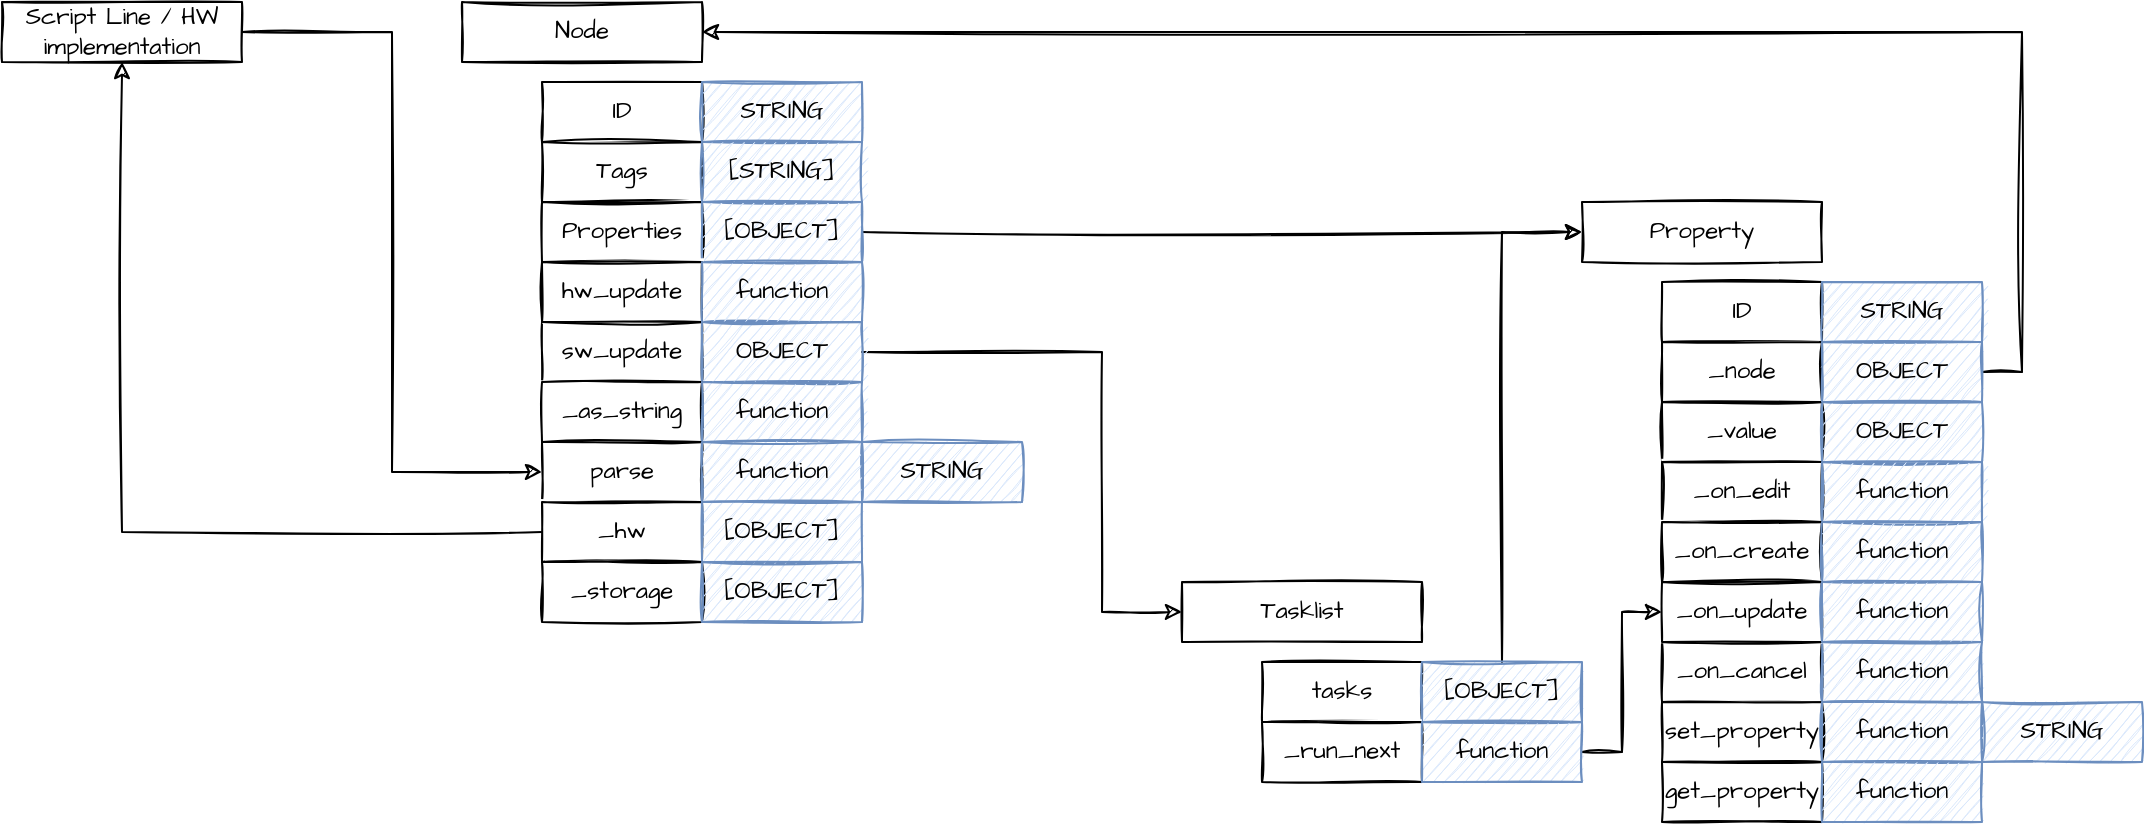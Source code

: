 <mxfile version="16.2.0" type="github">
  <diagram id="UTL9oAtbc97huWoyyTnZ" name="Page-1">
    <mxGraphModel dx="2516" dy="609" grid="1" gridSize="10" guides="1" tooltips="1" connect="1" arrows="1" fold="1" page="1" pageScale="1" pageWidth="850" pageHeight="1100" math="0" shadow="0">
      <root>
        <mxCell id="0" />
        <mxCell id="1" parent="0" />
        <mxCell id="6gGuHzRQzGazjfxGGEVp-1" value="Node" style="rounded=0;whiteSpace=wrap;html=1;sketch=1;fontFamily=Architects Daughter;fontSource=https%3A%2F%2Ffonts.googleapis.com%2Fcss%3Ffamily%3DArchitects%2BDaughter;" vertex="1" parent="1">
          <mxGeometry x="40" y="280" width="120" height="30" as="geometry" />
        </mxCell>
        <mxCell id="6gGuHzRQzGazjfxGGEVp-3" value="ID" style="rounded=0;whiteSpace=wrap;html=1;sketch=1;fontFamily=Architects Daughter;fontSource=https%3A%2F%2Ffonts.googleapis.com%2Fcss%3Ffamily%3DArchitects%2BDaughter;" vertex="1" parent="1">
          <mxGeometry x="80" y="320" width="80" height="30" as="geometry" />
        </mxCell>
        <mxCell id="6gGuHzRQzGazjfxGGEVp-4" value="Tags" style="rounded=0;whiteSpace=wrap;html=1;sketch=1;fontFamily=Architects Daughter;fontSource=https%3A%2F%2Ffonts.googleapis.com%2Fcss%3Ffamily%3DArchitects%2BDaughter;" vertex="1" parent="1">
          <mxGeometry x="80" y="350" width="80" height="30" as="geometry" />
        </mxCell>
        <mxCell id="6gGuHzRQzGazjfxGGEVp-5" value="Properties" style="rounded=0;whiteSpace=wrap;html=1;sketch=1;fontFamily=Architects Daughter;fontSource=https%3A%2F%2Ffonts.googleapis.com%2Fcss%3Ffamily%3DArchitects%2BDaughter;" vertex="1" parent="1">
          <mxGeometry x="80" y="380" width="80" height="30" as="geometry" />
        </mxCell>
        <mxCell id="6gGuHzRQzGazjfxGGEVp-6" value="STRING" style="rounded=0;whiteSpace=wrap;html=1;sketch=1;fontFamily=Architects Daughter;fontSource=https%3A%2F%2Ffonts.googleapis.com%2Fcss%3Ffamily%3DArchitects%2BDaughter;fillColor=#dae8fc;strokeColor=#6c8ebf;" vertex="1" parent="1">
          <mxGeometry x="160" y="320" width="80" height="30" as="geometry" />
        </mxCell>
        <mxCell id="6gGuHzRQzGazjfxGGEVp-7" value="[STRING]" style="rounded=0;whiteSpace=wrap;html=1;sketch=1;fontFamily=Architects Daughter;fontSource=https%3A%2F%2Ffonts.googleapis.com%2Fcss%3Ffamily%3DArchitects%2BDaughter;fillColor=#dae8fc;strokeColor=#6c8ebf;" vertex="1" parent="1">
          <mxGeometry x="160" y="350" width="80" height="30" as="geometry" />
        </mxCell>
        <mxCell id="6gGuHzRQzGazjfxGGEVp-16" style="edgeStyle=orthogonalEdgeStyle;rounded=0;orthogonalLoop=1;jettySize=auto;html=1;entryX=0;entryY=0.5;entryDx=0;entryDy=0;sketch=1;" edge="1" parent="1" source="6gGuHzRQzGazjfxGGEVp-8" target="6gGuHzRQzGazjfxGGEVp-9">
          <mxGeometry relative="1" as="geometry" />
        </mxCell>
        <mxCell id="6gGuHzRQzGazjfxGGEVp-8" value="[OBJECT]" style="rounded=0;whiteSpace=wrap;html=1;sketch=1;fontFamily=Architects Daughter;fontSource=https%3A%2F%2Ffonts.googleapis.com%2Fcss%3Ffamily%3DArchitects%2BDaughter;fillColor=#dae8fc;strokeColor=#6c8ebf;" vertex="1" parent="1">
          <mxGeometry x="160" y="380" width="80" height="30" as="geometry" />
        </mxCell>
        <mxCell id="6gGuHzRQzGazjfxGGEVp-9" value="Property" style="rounded=0;whiteSpace=wrap;html=1;sketch=1;fontFamily=Architects Daughter;fontSource=https%3A%2F%2Ffonts.googleapis.com%2Fcss%3Ffamily%3DArchitects%2BDaughter;" vertex="1" parent="1">
          <mxGeometry x="600" y="380" width="120" height="30" as="geometry" />
        </mxCell>
        <mxCell id="6gGuHzRQzGazjfxGGEVp-10" value="ID" style="rounded=0;whiteSpace=wrap;html=1;sketch=1;fontFamily=Architects Daughter;fontSource=https%3A%2F%2Ffonts.googleapis.com%2Fcss%3Ffamily%3DArchitects%2BDaughter;" vertex="1" parent="1">
          <mxGeometry x="640" y="420" width="80" height="30" as="geometry" />
        </mxCell>
        <mxCell id="6gGuHzRQzGazjfxGGEVp-12" value="_value" style="rounded=0;whiteSpace=wrap;html=1;sketch=1;fontFamily=Architects Daughter;fontSource=https%3A%2F%2Ffonts.googleapis.com%2Fcss%3Ffamily%3DArchitects%2BDaughter;" vertex="1" parent="1">
          <mxGeometry x="640" y="480" width="80" height="30" as="geometry" />
        </mxCell>
        <mxCell id="6gGuHzRQzGazjfxGGEVp-13" value="STRING" style="rounded=0;whiteSpace=wrap;html=1;sketch=1;fontFamily=Architects Daughter;fontSource=https%3A%2F%2Ffonts.googleapis.com%2Fcss%3Ffamily%3DArchitects%2BDaughter;fillColor=#dae8fc;strokeColor=#6c8ebf;" vertex="1" parent="1">
          <mxGeometry x="720" y="420" width="80" height="30" as="geometry" />
        </mxCell>
        <mxCell id="6gGuHzRQzGazjfxGGEVp-15" value="OBJECT" style="rounded=0;whiteSpace=wrap;html=1;sketch=1;fontFamily=Architects Daughter;fontSource=https%3A%2F%2Ffonts.googleapis.com%2Fcss%3Ffamily%3DArchitects%2BDaughter;fillColor=#dae8fc;strokeColor=#6c8ebf;" vertex="1" parent="1">
          <mxGeometry x="720" y="480" width="80" height="30" as="geometry" />
        </mxCell>
        <mxCell id="6gGuHzRQzGazjfxGGEVp-17" value="_on_edit" style="rounded=0;whiteSpace=wrap;html=1;sketch=1;fontFamily=Architects Daughter;fontSource=https%3A%2F%2Ffonts.googleapis.com%2Fcss%3Ffamily%3DArchitects%2BDaughter;" vertex="1" parent="1">
          <mxGeometry x="640" y="510" width="80" height="30" as="geometry" />
        </mxCell>
        <mxCell id="6gGuHzRQzGazjfxGGEVp-18" value="function" style="rounded=0;whiteSpace=wrap;html=1;sketch=1;fontFamily=Architects Daughter;fontSource=https%3A%2F%2Ffonts.googleapis.com%2Fcss%3Ffamily%3DArchitects%2BDaughter;fillColor=#dae8fc;strokeColor=#6c8ebf;" vertex="1" parent="1">
          <mxGeometry x="720" y="510" width="80" height="30" as="geometry" />
        </mxCell>
        <mxCell id="6gGuHzRQzGazjfxGGEVp-19" value="_on_create" style="rounded=0;whiteSpace=wrap;html=1;sketch=1;fontFamily=Architects Daughter;fontSource=https%3A%2F%2Ffonts.googleapis.com%2Fcss%3Ffamily%3DArchitects%2BDaughter;" vertex="1" parent="1">
          <mxGeometry x="640" y="540" width="80" height="30" as="geometry" />
        </mxCell>
        <mxCell id="6gGuHzRQzGazjfxGGEVp-20" value="function" style="rounded=0;whiteSpace=wrap;html=1;sketch=1;fontFamily=Architects Daughter;fontSource=https%3A%2F%2Ffonts.googleapis.com%2Fcss%3Ffamily%3DArchitects%2BDaughter;fillColor=#dae8fc;strokeColor=#6c8ebf;" vertex="1" parent="1">
          <mxGeometry x="720" y="540" width="80" height="30" as="geometry" />
        </mxCell>
        <mxCell id="6gGuHzRQzGazjfxGGEVp-21" value="_on_cancel" style="rounded=0;whiteSpace=wrap;html=1;sketch=1;fontFamily=Architects Daughter;fontSource=https%3A%2F%2Ffonts.googleapis.com%2Fcss%3Ffamily%3DArchitects%2BDaughter;" vertex="1" parent="1">
          <mxGeometry x="640" y="600" width="80" height="30" as="geometry" />
        </mxCell>
        <mxCell id="6gGuHzRQzGazjfxGGEVp-22" value="function" style="rounded=0;whiteSpace=wrap;html=1;sketch=1;fontFamily=Architects Daughter;fontSource=https%3A%2F%2Ffonts.googleapis.com%2Fcss%3Ffamily%3DArchitects%2BDaughter;fillColor=#dae8fc;strokeColor=#6c8ebf;" vertex="1" parent="1">
          <mxGeometry x="720" y="600" width="80" height="30" as="geometry" />
        </mxCell>
        <mxCell id="6gGuHzRQzGazjfxGGEVp-23" value="set_property" style="rounded=0;whiteSpace=wrap;html=1;sketch=1;fontFamily=Architects Daughter;fontSource=https%3A%2F%2Ffonts.googleapis.com%2Fcss%3Ffamily%3DArchitects%2BDaughter;" vertex="1" parent="1">
          <mxGeometry x="640" y="630" width="80" height="30" as="geometry" />
        </mxCell>
        <mxCell id="6gGuHzRQzGazjfxGGEVp-24" value="function" style="rounded=0;whiteSpace=wrap;html=1;sketch=1;fontFamily=Architects Daughter;fontSource=https%3A%2F%2Ffonts.googleapis.com%2Fcss%3Ffamily%3DArchitects%2BDaughter;fillColor=#dae8fc;strokeColor=#6c8ebf;" vertex="1" parent="1">
          <mxGeometry x="720" y="630" width="80" height="30" as="geometry" />
        </mxCell>
        <mxCell id="6gGuHzRQzGazjfxGGEVp-25" value="STRING" style="rounded=0;whiteSpace=wrap;html=1;sketch=1;fontFamily=Architects Daughter;fontSource=https%3A%2F%2Ffonts.googleapis.com%2Fcss%3Ffamily%3DArchitects%2BDaughter;fillColor=#dae8fc;strokeColor=#6c8ebf;" vertex="1" parent="1">
          <mxGeometry x="800" y="630" width="80" height="30" as="geometry" />
        </mxCell>
        <mxCell id="6gGuHzRQzGazjfxGGEVp-26" value="get_property" style="rounded=0;whiteSpace=wrap;html=1;sketch=1;fontFamily=Architects Daughter;fontSource=https%3A%2F%2Ffonts.googleapis.com%2Fcss%3Ffamily%3DArchitects%2BDaughter;" vertex="1" parent="1">
          <mxGeometry x="640" y="660" width="80" height="30" as="geometry" />
        </mxCell>
        <mxCell id="6gGuHzRQzGazjfxGGEVp-27" value="function" style="rounded=0;whiteSpace=wrap;html=1;sketch=1;fontFamily=Architects Daughter;fontSource=https%3A%2F%2Ffonts.googleapis.com%2Fcss%3Ffamily%3DArchitects%2BDaughter;fillColor=#dae8fc;strokeColor=#6c8ebf;" vertex="1" parent="1">
          <mxGeometry x="720" y="660" width="80" height="30" as="geometry" />
        </mxCell>
        <mxCell id="6gGuHzRQzGazjfxGGEVp-28" value="sw_update" style="rounded=0;whiteSpace=wrap;html=1;sketch=1;fontFamily=Architects Daughter;fontSource=https%3A%2F%2Ffonts.googleapis.com%2Fcss%3Ffamily%3DArchitects%2BDaughter;" vertex="1" parent="1">
          <mxGeometry x="80" y="440" width="80" height="30" as="geometry" />
        </mxCell>
        <mxCell id="6gGuHzRQzGazjfxGGEVp-29" value="hw_update" style="rounded=0;whiteSpace=wrap;html=1;sketch=1;fontFamily=Architects Daughter;fontSource=https%3A%2F%2Ffonts.googleapis.com%2Fcss%3Ffamily%3DArchitects%2BDaughter;" vertex="1" parent="1">
          <mxGeometry x="80" y="410" width="80" height="30" as="geometry" />
        </mxCell>
        <mxCell id="6gGuHzRQzGazjfxGGEVp-42" style="edgeStyle=orthogonalEdgeStyle;rounded=0;sketch=1;orthogonalLoop=1;jettySize=auto;html=1;entryX=0;entryY=0.5;entryDx=0;entryDy=0;exitX=1;exitY=0.5;exitDx=0;exitDy=0;" edge="1" parent="1" source="6gGuHzRQzGazjfxGGEVp-44" target="6gGuHzRQzGazjfxGGEVp-35">
          <mxGeometry relative="1" as="geometry">
            <mxPoint x="320" y="485" as="sourcePoint" />
            <Array as="points">
              <mxPoint x="360" y="455" />
              <mxPoint x="360" y="585" />
            </Array>
          </mxGeometry>
        </mxCell>
        <mxCell id="6gGuHzRQzGazjfxGGEVp-32" value="_on_update" style="rounded=0;whiteSpace=wrap;html=1;sketch=1;fontFamily=Architects Daughter;fontSource=https%3A%2F%2Ffonts.googleapis.com%2Fcss%3Ffamily%3DArchitects%2BDaughter;" vertex="1" parent="1">
          <mxGeometry x="640" y="570" width="80" height="30" as="geometry" />
        </mxCell>
        <mxCell id="6gGuHzRQzGazjfxGGEVp-33" value="function" style="rounded=0;whiteSpace=wrap;html=1;sketch=1;fontFamily=Architects Daughter;fontSource=https%3A%2F%2Ffonts.googleapis.com%2Fcss%3Ffamily%3DArchitects%2BDaughter;fillColor=#dae8fc;strokeColor=#6c8ebf;" vertex="1" parent="1">
          <mxGeometry x="720" y="570" width="80" height="30" as="geometry" />
        </mxCell>
        <mxCell id="6gGuHzRQzGazjfxGGEVp-35" value="Tasklist" style="rounded=0;whiteSpace=wrap;html=1;sketch=1;fontFamily=Architects Daughter;fontSource=https%3A%2F%2Ffonts.googleapis.com%2Fcss%3Ffamily%3DArchitects%2BDaughter;" vertex="1" parent="1">
          <mxGeometry x="400" y="570" width="120" height="30" as="geometry" />
        </mxCell>
        <mxCell id="6gGuHzRQzGazjfxGGEVp-38" value="tasks" style="rounded=0;whiteSpace=wrap;html=1;sketch=1;fontFamily=Architects Daughter;fontSource=https%3A%2F%2Ffonts.googleapis.com%2Fcss%3Ffamily%3DArchitects%2BDaughter;" vertex="1" parent="1">
          <mxGeometry x="440" y="610" width="80" height="30" as="geometry" />
        </mxCell>
        <mxCell id="6gGuHzRQzGazjfxGGEVp-47" style="edgeStyle=orthogonalEdgeStyle;rounded=0;sketch=1;orthogonalLoop=1;jettySize=auto;html=1;entryX=0;entryY=0.5;entryDx=0;entryDy=0;" edge="1" parent="1" source="6gGuHzRQzGazjfxGGEVp-41" target="6gGuHzRQzGazjfxGGEVp-9">
          <mxGeometry relative="1" as="geometry" />
        </mxCell>
        <mxCell id="6gGuHzRQzGazjfxGGEVp-41" value="[OBJECT]" style="rounded=0;whiteSpace=wrap;html=1;sketch=1;fontFamily=Architects Daughter;fontSource=https%3A%2F%2Ffonts.googleapis.com%2Fcss%3Ffamily%3DArchitects%2BDaughter;fillColor=#dae8fc;strokeColor=#6c8ebf;" vertex="1" parent="1">
          <mxGeometry x="520" y="610" width="80" height="30" as="geometry" />
        </mxCell>
        <mxCell id="6gGuHzRQzGazjfxGGEVp-44" value="OBJECT" style="rounded=0;whiteSpace=wrap;html=1;sketch=1;fontFamily=Architects Daughter;fontSource=https%3A%2F%2Ffonts.googleapis.com%2Fcss%3Ffamily%3DArchitects%2BDaughter;fillColor=#dae8fc;strokeColor=#6c8ebf;" vertex="1" parent="1">
          <mxGeometry x="160" y="440" width="80" height="30" as="geometry" />
        </mxCell>
        <mxCell id="6gGuHzRQzGazjfxGGEVp-48" value="_run_next" style="rounded=0;whiteSpace=wrap;html=1;sketch=1;fontFamily=Architects Daughter;fontSource=https%3A%2F%2Ffonts.googleapis.com%2Fcss%3Ffamily%3DArchitects%2BDaughter;" vertex="1" parent="1">
          <mxGeometry x="440" y="640" width="80" height="30" as="geometry" />
        </mxCell>
        <mxCell id="6gGuHzRQzGazjfxGGEVp-70" style="edgeStyle=orthogonalEdgeStyle;rounded=0;sketch=1;orthogonalLoop=1;jettySize=auto;html=1;entryX=0;entryY=0.5;entryDx=0;entryDy=0;" edge="1" parent="1" source="6gGuHzRQzGazjfxGGEVp-49" target="6gGuHzRQzGazjfxGGEVp-32">
          <mxGeometry relative="1" as="geometry" />
        </mxCell>
        <mxCell id="6gGuHzRQzGazjfxGGEVp-49" value="function" style="rounded=0;whiteSpace=wrap;html=1;sketch=1;fontFamily=Architects Daughter;fontSource=https%3A%2F%2Ffonts.googleapis.com%2Fcss%3Ffamily%3DArchitects%2BDaughter;fillColor=#dae8fc;strokeColor=#6c8ebf;" vertex="1" parent="1">
          <mxGeometry x="520" y="640" width="80" height="30" as="geometry" />
        </mxCell>
        <mxCell id="6gGuHzRQzGazjfxGGEVp-50" value="_as_string" style="rounded=0;whiteSpace=wrap;html=1;sketch=1;fontFamily=Architects Daughter;fontSource=https%3A%2F%2Ffonts.googleapis.com%2Fcss%3Ffamily%3DArchitects%2BDaughter;" vertex="1" parent="1">
          <mxGeometry x="80" y="470" width="80" height="30" as="geometry" />
        </mxCell>
        <mxCell id="6gGuHzRQzGazjfxGGEVp-52" value="function" style="rounded=0;whiteSpace=wrap;html=1;sketch=1;fontFamily=Architects Daughter;fontSource=https%3A%2F%2Ffonts.googleapis.com%2Fcss%3Ffamily%3DArchitects%2BDaughter;fillColor=#dae8fc;strokeColor=#6c8ebf;" vertex="1" parent="1">
          <mxGeometry x="160" y="470" width="80" height="30" as="geometry" />
        </mxCell>
        <mxCell id="6gGuHzRQzGazjfxGGEVp-56" value="function" style="rounded=0;whiteSpace=wrap;html=1;sketch=1;fontFamily=Architects Daughter;fontSource=https%3A%2F%2Ffonts.googleapis.com%2Fcss%3Ffamily%3DArchitects%2BDaughter;fillColor=#dae8fc;strokeColor=#6c8ebf;" vertex="1" parent="1">
          <mxGeometry x="160" y="410" width="80" height="30" as="geometry" />
        </mxCell>
        <mxCell id="6gGuHzRQzGazjfxGGEVp-57" value="parse" style="rounded=0;whiteSpace=wrap;html=1;sketch=1;fontFamily=Architects Daughter;fontSource=https%3A%2F%2Ffonts.googleapis.com%2Fcss%3Ffamily%3DArchitects%2BDaughter;" vertex="1" parent="1">
          <mxGeometry x="80" y="500" width="80" height="30" as="geometry" />
        </mxCell>
        <mxCell id="6gGuHzRQzGazjfxGGEVp-58" value="STRING" style="rounded=0;whiteSpace=wrap;html=1;sketch=1;fontFamily=Architects Daughter;fontSource=https%3A%2F%2Ffonts.googleapis.com%2Fcss%3Ffamily%3DArchitects%2BDaughter;fillColor=#dae8fc;strokeColor=#6c8ebf;" vertex="1" parent="1">
          <mxGeometry x="240" y="500" width="80" height="30" as="geometry" />
        </mxCell>
        <mxCell id="6gGuHzRQzGazjfxGGEVp-60" style="edgeStyle=orthogonalEdgeStyle;rounded=0;sketch=1;orthogonalLoop=1;jettySize=auto;html=1;entryX=0;entryY=0.5;entryDx=0;entryDy=0;" edge="1" parent="1" source="6gGuHzRQzGazjfxGGEVp-59" target="6gGuHzRQzGazjfxGGEVp-57">
          <mxGeometry relative="1" as="geometry" />
        </mxCell>
        <mxCell id="6gGuHzRQzGazjfxGGEVp-59" value="Script Line / HW implementation" style="rounded=0;whiteSpace=wrap;html=1;sketch=1;fontFamily=Architects Daughter;fontSource=https%3A%2F%2Ffonts.googleapis.com%2Fcss%3Ffamily%3DArchitects%2BDaughter;" vertex="1" parent="1">
          <mxGeometry x="-190" y="280" width="120" height="30" as="geometry" />
        </mxCell>
        <mxCell id="6gGuHzRQzGazjfxGGEVp-62" style="edgeStyle=orthogonalEdgeStyle;rounded=0;sketch=1;orthogonalLoop=1;jettySize=auto;html=1;" edge="1" parent="1" source="6gGuHzRQzGazjfxGGEVp-61" target="6gGuHzRQzGazjfxGGEVp-59">
          <mxGeometry relative="1" as="geometry" />
        </mxCell>
        <mxCell id="6gGuHzRQzGazjfxGGEVp-61" value="_hw" style="rounded=0;whiteSpace=wrap;html=1;sketch=1;fontFamily=Architects Daughter;fontSource=https%3A%2F%2Ffonts.googleapis.com%2Fcss%3Ffamily%3DArchitects%2BDaughter;" vertex="1" parent="1">
          <mxGeometry x="80" y="530" width="80" height="30" as="geometry" />
        </mxCell>
        <mxCell id="6gGuHzRQzGazjfxGGEVp-63" value="function" style="rounded=0;whiteSpace=wrap;html=1;sketch=1;fontFamily=Architects Daughter;fontSource=https%3A%2F%2Ffonts.googleapis.com%2Fcss%3Ffamily%3DArchitects%2BDaughter;fillColor=#dae8fc;strokeColor=#6c8ebf;" vertex="1" parent="1">
          <mxGeometry x="160" y="500" width="80" height="30" as="geometry" />
        </mxCell>
        <mxCell id="6gGuHzRQzGazjfxGGEVp-64" value="[OBJECT]" style="rounded=0;whiteSpace=wrap;html=1;sketch=1;fontFamily=Architects Daughter;fontSource=https%3A%2F%2Ffonts.googleapis.com%2Fcss%3Ffamily%3DArchitects%2BDaughter;fillColor=#dae8fc;strokeColor=#6c8ebf;" vertex="1" parent="1">
          <mxGeometry x="160" y="530" width="80" height="30" as="geometry" />
        </mxCell>
        <mxCell id="6gGuHzRQzGazjfxGGEVp-65" value="_node" style="rounded=0;whiteSpace=wrap;html=1;sketch=1;fontFamily=Architects Daughter;fontSource=https%3A%2F%2Ffonts.googleapis.com%2Fcss%3Ffamily%3DArchitects%2BDaughter;" vertex="1" parent="1">
          <mxGeometry x="640" y="450" width="80" height="30" as="geometry" />
        </mxCell>
        <mxCell id="6gGuHzRQzGazjfxGGEVp-67" style="edgeStyle=orthogonalEdgeStyle;rounded=0;sketch=1;orthogonalLoop=1;jettySize=auto;html=1;entryX=1;entryY=0.5;entryDx=0;entryDy=0;" edge="1" parent="1" source="6gGuHzRQzGazjfxGGEVp-66" target="6gGuHzRQzGazjfxGGEVp-1">
          <mxGeometry relative="1" as="geometry">
            <Array as="points">
              <mxPoint x="820" y="465" />
              <mxPoint x="820" y="295" />
            </Array>
          </mxGeometry>
        </mxCell>
        <mxCell id="6gGuHzRQzGazjfxGGEVp-66" value="OBJECT" style="rounded=0;whiteSpace=wrap;html=1;sketch=1;fontFamily=Architects Daughter;fontSource=https%3A%2F%2Ffonts.googleapis.com%2Fcss%3Ffamily%3DArchitects%2BDaughter;fillColor=#dae8fc;strokeColor=#6c8ebf;" vertex="1" parent="1">
          <mxGeometry x="720" y="450" width="80" height="30" as="geometry" />
        </mxCell>
        <mxCell id="6gGuHzRQzGazjfxGGEVp-68" value="_storage" style="rounded=0;whiteSpace=wrap;html=1;sketch=1;fontFamily=Architects Daughter;fontSource=https%3A%2F%2Ffonts.googleapis.com%2Fcss%3Ffamily%3DArchitects%2BDaughter;" vertex="1" parent="1">
          <mxGeometry x="80" y="560" width="80" height="30" as="geometry" />
        </mxCell>
        <mxCell id="6gGuHzRQzGazjfxGGEVp-69" value="[OBJECT]" style="rounded=0;whiteSpace=wrap;html=1;sketch=1;fontFamily=Architects Daughter;fontSource=https%3A%2F%2Ffonts.googleapis.com%2Fcss%3Ffamily%3DArchitects%2BDaughter;fillColor=#dae8fc;strokeColor=#6c8ebf;" vertex="1" parent="1">
          <mxGeometry x="160" y="560" width="80" height="30" as="geometry" />
        </mxCell>
      </root>
    </mxGraphModel>
  </diagram>
</mxfile>
